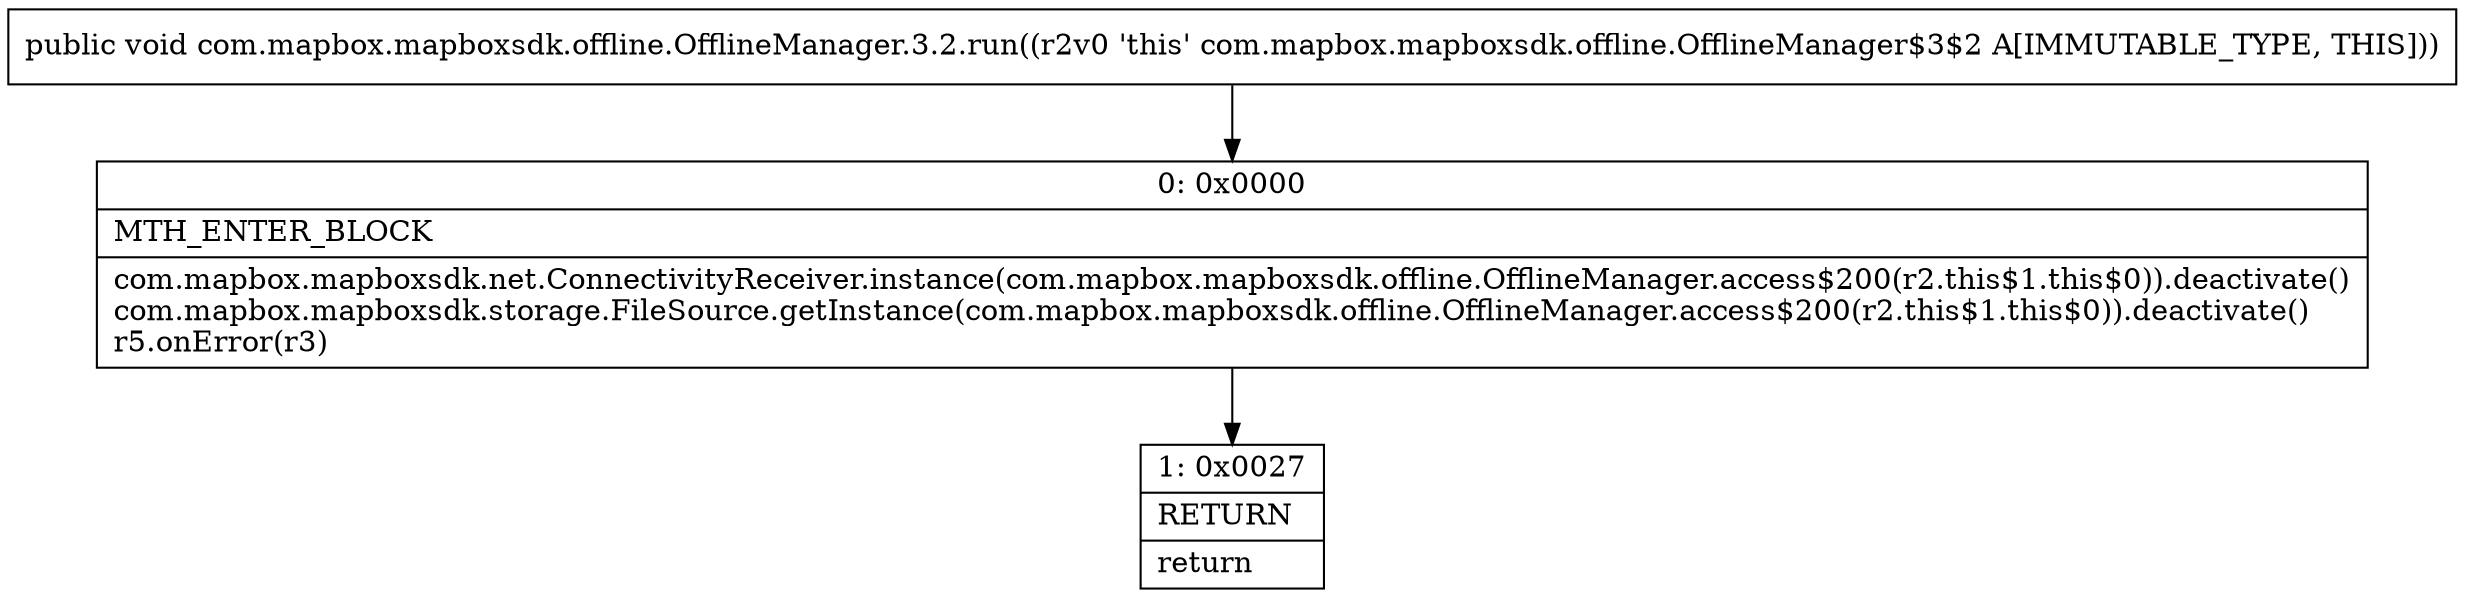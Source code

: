 digraph "CFG forcom.mapbox.mapboxsdk.offline.OfflineManager.3.2.run()V" {
Node_0 [shape=record,label="{0\:\ 0x0000|MTH_ENTER_BLOCK\l|com.mapbox.mapboxsdk.net.ConnectivityReceiver.instance(com.mapbox.mapboxsdk.offline.OfflineManager.access$200(r2.this$1.this$0)).deactivate()\lcom.mapbox.mapboxsdk.storage.FileSource.getInstance(com.mapbox.mapboxsdk.offline.OfflineManager.access$200(r2.this$1.this$0)).deactivate()\lr5.onError(r3)\l}"];
Node_1 [shape=record,label="{1\:\ 0x0027|RETURN\l|return\l}"];
MethodNode[shape=record,label="{public void com.mapbox.mapboxsdk.offline.OfflineManager.3.2.run((r2v0 'this' com.mapbox.mapboxsdk.offline.OfflineManager$3$2 A[IMMUTABLE_TYPE, THIS])) }"];
MethodNode -> Node_0;
Node_0 -> Node_1;
}

